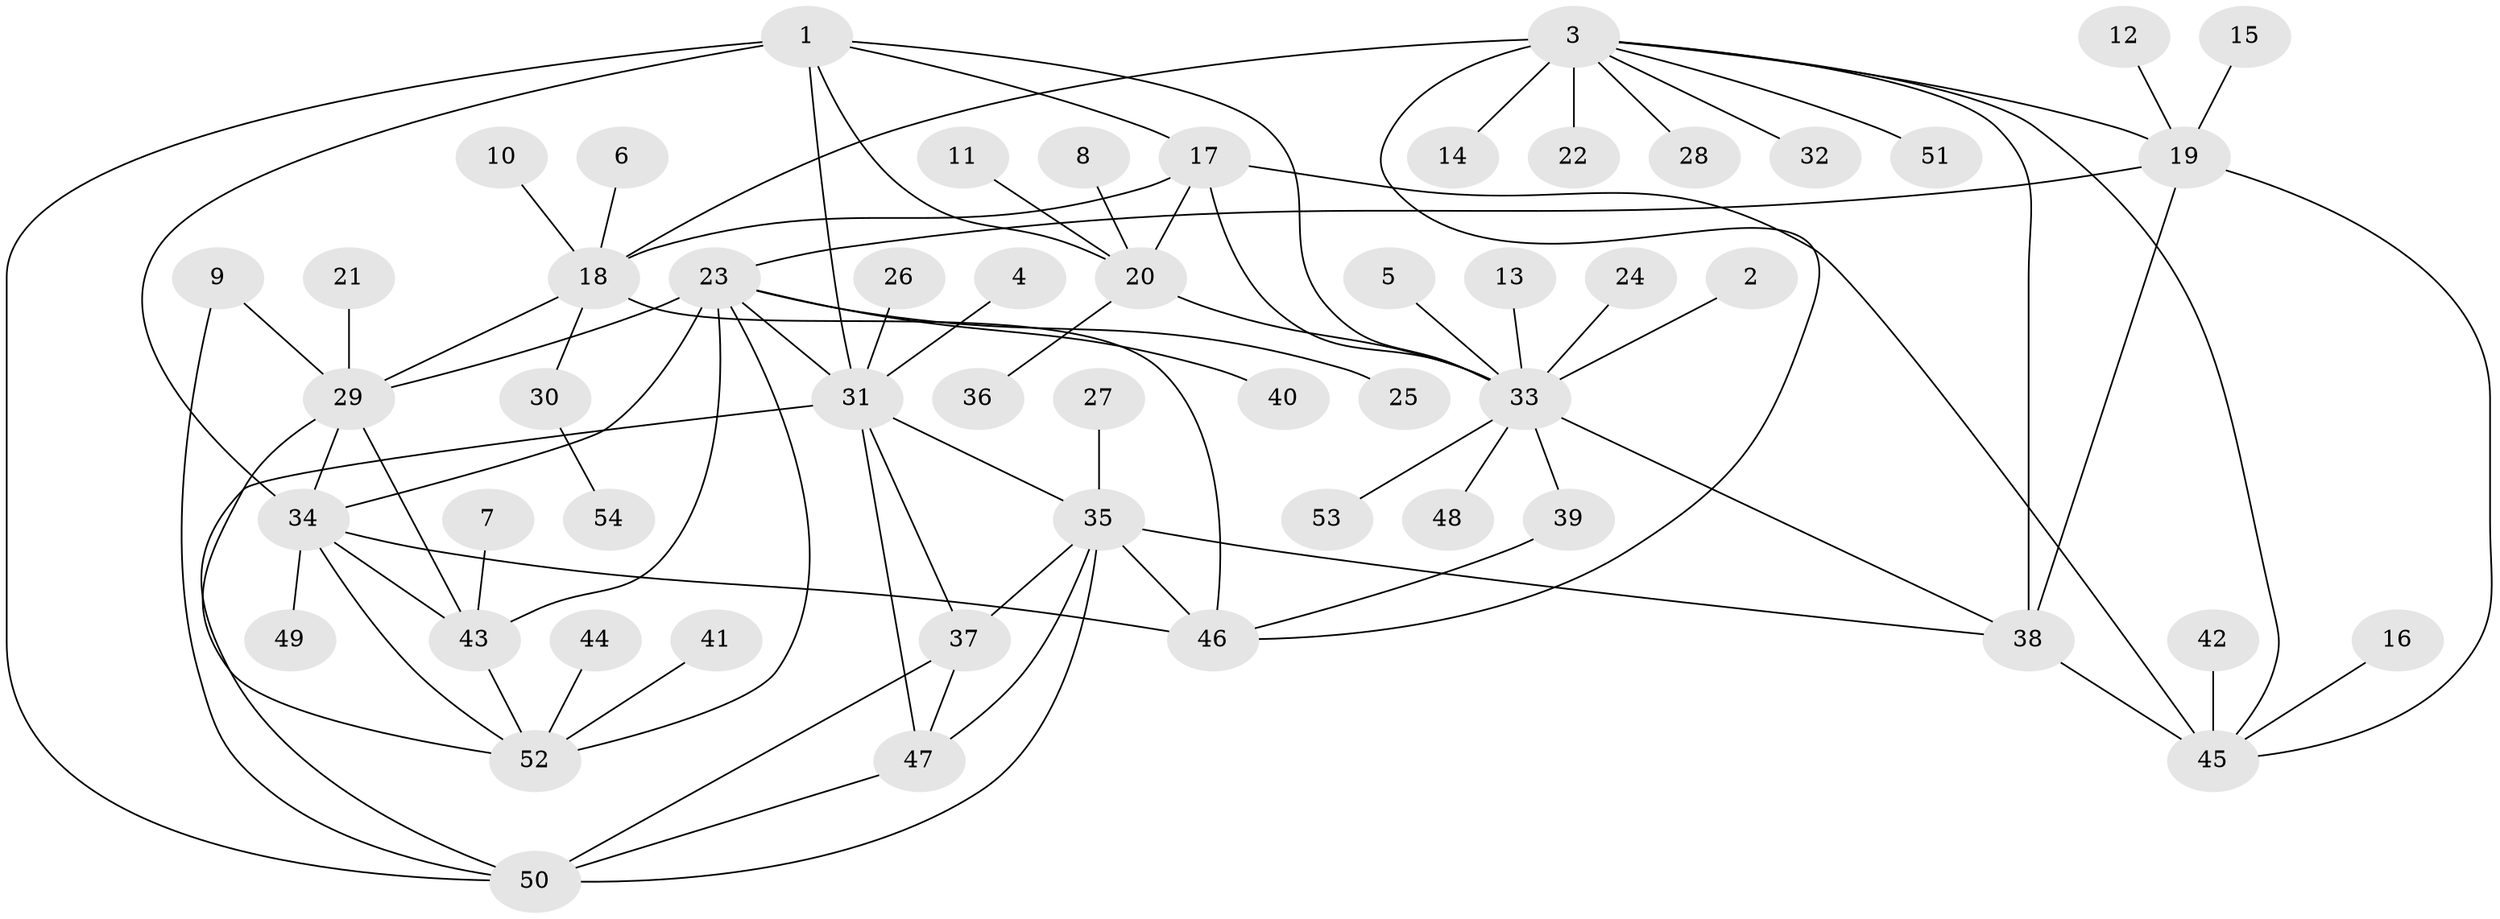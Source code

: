 // original degree distribution, {10: 0.03773584905660377, 4: 0.018867924528301886, 7: 0.0660377358490566, 8: 0.04716981132075472, 9: 0.009433962264150943, 6: 0.03773584905660377, 5: 0.018867924528301886, 13: 0.009433962264150943, 2: 0.14150943396226415, 3: 0.03773584905660377, 1: 0.5754716981132075}
// Generated by graph-tools (version 1.1) at 2025/26/03/09/25 03:26:49]
// undirected, 54 vertices, 83 edges
graph export_dot {
graph [start="1"]
  node [color=gray90,style=filled];
  1;
  2;
  3;
  4;
  5;
  6;
  7;
  8;
  9;
  10;
  11;
  12;
  13;
  14;
  15;
  16;
  17;
  18;
  19;
  20;
  21;
  22;
  23;
  24;
  25;
  26;
  27;
  28;
  29;
  30;
  31;
  32;
  33;
  34;
  35;
  36;
  37;
  38;
  39;
  40;
  41;
  42;
  43;
  44;
  45;
  46;
  47;
  48;
  49;
  50;
  51;
  52;
  53;
  54;
  1 -- 17 [weight=1.0];
  1 -- 20 [weight=1.0];
  1 -- 31 [weight=1.0];
  1 -- 33 [weight=2.0];
  1 -- 34 [weight=1.0];
  1 -- 50 [weight=1.0];
  2 -- 33 [weight=1.0];
  3 -- 14 [weight=1.0];
  3 -- 18 [weight=4.0];
  3 -- 19 [weight=1.0];
  3 -- 22 [weight=1.0];
  3 -- 28 [weight=1.0];
  3 -- 32 [weight=1.0];
  3 -- 38 [weight=2.0];
  3 -- 45 [weight=1.0];
  3 -- 46 [weight=2.0];
  3 -- 51 [weight=1.0];
  4 -- 31 [weight=1.0];
  5 -- 33 [weight=1.0];
  6 -- 18 [weight=1.0];
  7 -- 43 [weight=1.0];
  8 -- 20 [weight=1.0];
  9 -- 29 [weight=1.0];
  9 -- 50 [weight=1.0];
  10 -- 18 [weight=1.0];
  11 -- 20 [weight=1.0];
  12 -- 19 [weight=1.0];
  13 -- 33 [weight=1.0];
  15 -- 19 [weight=1.0];
  16 -- 45 [weight=1.0];
  17 -- 18 [weight=1.0];
  17 -- 20 [weight=1.0];
  17 -- 33 [weight=2.0];
  17 -- 45 [weight=1.0];
  18 -- 29 [weight=1.0];
  18 -- 30 [weight=1.0];
  18 -- 46 [weight=2.0];
  19 -- 23 [weight=2.0];
  19 -- 38 [weight=2.0];
  19 -- 45 [weight=1.0];
  20 -- 33 [weight=2.0];
  20 -- 36 [weight=1.0];
  21 -- 29 [weight=1.0];
  23 -- 25 [weight=1.0];
  23 -- 29 [weight=1.0];
  23 -- 31 [weight=2.0];
  23 -- 34 [weight=1.0];
  23 -- 40 [weight=1.0];
  23 -- 43 [weight=1.0];
  23 -- 52 [weight=1.0];
  24 -- 33 [weight=1.0];
  26 -- 31 [weight=1.0];
  27 -- 35 [weight=1.0];
  29 -- 34 [weight=1.0];
  29 -- 43 [weight=1.0];
  29 -- 52 [weight=1.0];
  30 -- 54 [weight=1.0];
  31 -- 35 [weight=1.0];
  31 -- 37 [weight=1.0];
  31 -- 47 [weight=1.0];
  31 -- 50 [weight=1.0];
  33 -- 38 [weight=1.0];
  33 -- 39 [weight=1.0];
  33 -- 48 [weight=1.0];
  33 -- 53 [weight=1.0];
  34 -- 43 [weight=1.0];
  34 -- 46 [weight=1.0];
  34 -- 49 [weight=1.0];
  34 -- 52 [weight=1.0];
  35 -- 37 [weight=1.0];
  35 -- 38 [weight=1.0];
  35 -- 46 [weight=1.0];
  35 -- 47 [weight=1.0];
  35 -- 50 [weight=1.0];
  37 -- 47 [weight=1.0];
  37 -- 50 [weight=1.0];
  38 -- 45 [weight=2.0];
  39 -- 46 [weight=1.0];
  41 -- 52 [weight=1.0];
  42 -- 45 [weight=1.0];
  43 -- 52 [weight=1.0];
  44 -- 52 [weight=1.0];
  47 -- 50 [weight=1.0];
}
